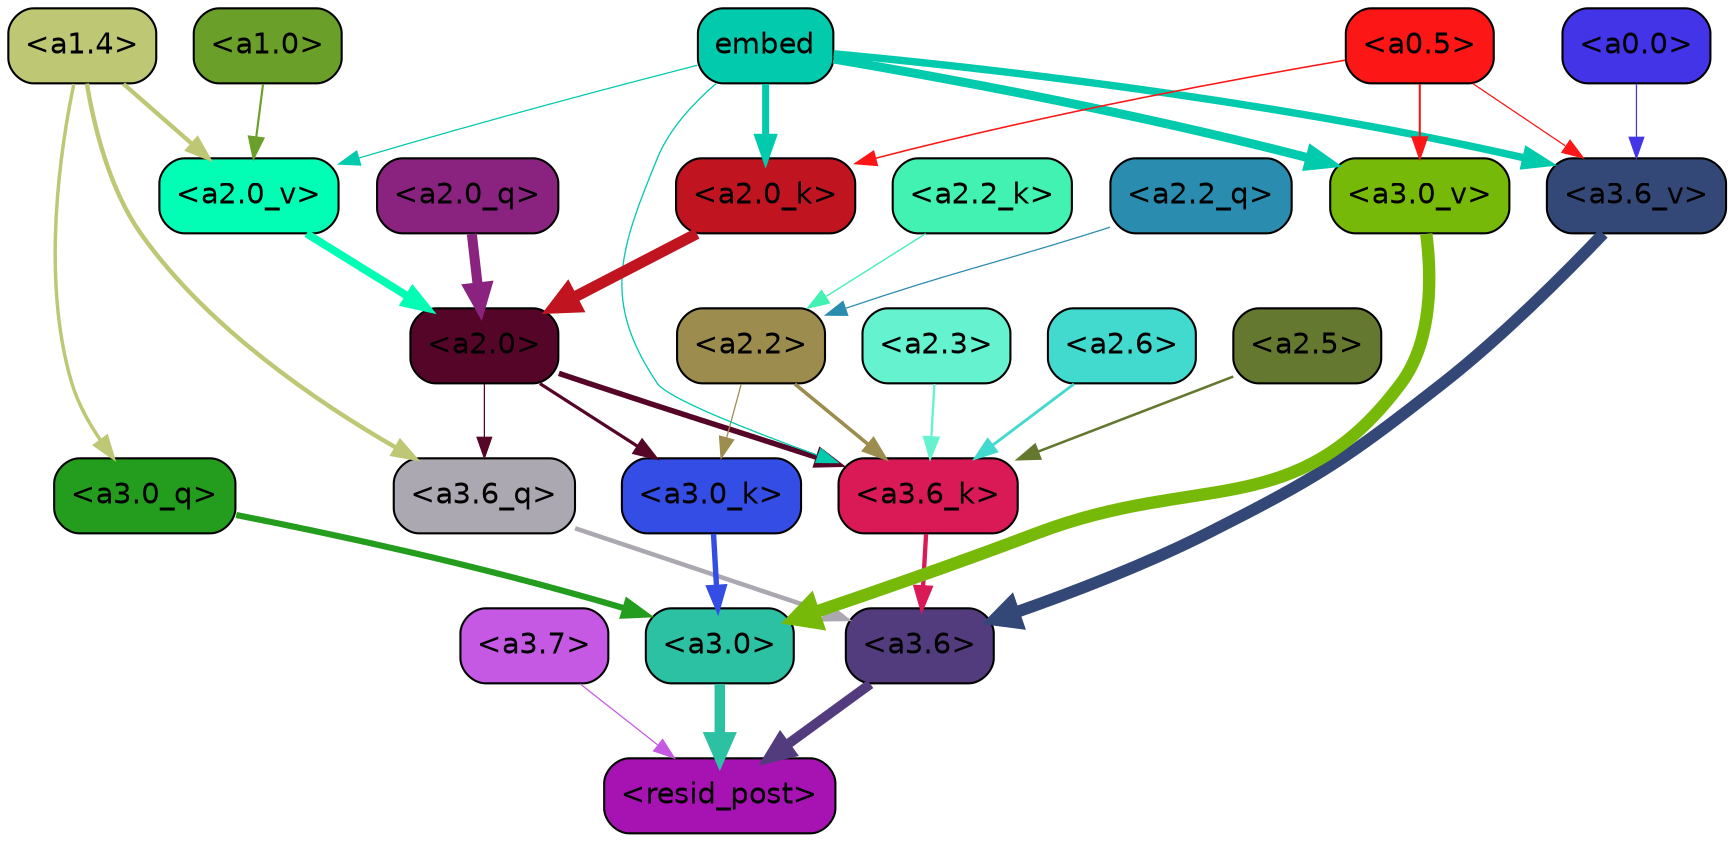 strict digraph "" {
	graph [bgcolor=transparent,
		layout=dot,
		overlap=false,
		splines=true
	];
	"<a3.7>"	[color=black,
		fillcolor="#c559e4",
		fontname=Helvetica,
		shape=box,
		style="filled, rounded"];
	"<resid_post>"	[color=black,
		fillcolor="#a613b2",
		fontname=Helvetica,
		shape=box,
		style="filled, rounded"];
	"<a3.7>" -> "<resid_post>"	[color="#c559e4",
		penwidth=0.6];
	"<a3.6>"	[color=black,
		fillcolor="#533c7e",
		fontname=Helvetica,
		shape=box,
		style="filled, rounded"];
	"<a3.6>" -> "<resid_post>"	[color="#533c7e",
		penwidth=4.748674273490906];
	"<a3.0>"	[color=black,
		fillcolor="#2dc1a3",
		fontname=Helvetica,
		shape=box,
		style="filled, rounded"];
	"<a3.0>" -> "<resid_post>"	[color="#2dc1a3",
		penwidth=5.004031300544739];
	"<a3.6_q>"	[color=black,
		fillcolor="#aba8b1",
		fontname=Helvetica,
		shape=box,
		style="filled, rounded"];
	"<a3.6_q>" -> "<a3.6>"	[color="#aba8b1",
		penwidth=2.1656854450702667];
	"<a3.0_q>"	[color=black,
		fillcolor="#249d1f",
		fontname=Helvetica,
		shape=box,
		style="filled, rounded"];
	"<a3.0_q>" -> "<a3.0>"	[color="#249d1f",
		penwidth=2.95696559548378];
	"<a3.6_k>"	[color=black,
		fillcolor="#d91a57",
		fontname=Helvetica,
		shape=box,
		style="filled, rounded"];
	"<a3.6_k>" -> "<a3.6>"	[color="#d91a57",
		penwidth=2.086437076330185];
	"<a3.0_k>"	[color=black,
		fillcolor="#334de5",
		fontname=Helvetica,
		shape=box,
		style="filled, rounded"];
	"<a3.0_k>" -> "<a3.0>"	[color="#334de5",
		penwidth=2.5988530814647675];
	"<a3.6_v>"	[color=black,
		fillcolor="#334876",
		fontname=Helvetica,
		shape=box,
		style="filled, rounded"];
	"<a3.6_v>" -> "<a3.6>"	[color="#334876",
		penwidth=5.669987380504608];
	"<a3.0_v>"	[color=black,
		fillcolor="#77b909",
		fontname=Helvetica,
		shape=box,
		style="filled, rounded"];
	"<a3.0_v>" -> "<a3.0>"	[color="#77b909",
		penwidth=5.9515902400016785];
	"<a2.0>"	[color=black,
		fillcolor="#550527",
		fontname=Helvetica,
		shape=box,
		style="filled, rounded"];
	"<a2.0>" -> "<a3.6_q>"	[color="#550527",
		penwidth=0.6];
	"<a2.0>" -> "<a3.6_k>"	[color="#550527",
		penwidth=2.6423546075820923];
	"<a2.0>" -> "<a3.0_k>"	[color="#550527",
		penwidth=1.5482127666473389];
	"<a1.4>"	[color=black,
		fillcolor="#bdc774",
		fontname=Helvetica,
		shape=box,
		style="filled, rounded"];
	"<a1.4>" -> "<a3.6_q>"	[color="#bdc774",
		penwidth=2.1035547256469727];
	"<a1.4>" -> "<a3.0_q>"	[color="#bdc774",
		penwidth=1.6541699171066284];
	"<a2.0_v>"	[color=black,
		fillcolor="#02fdb4",
		fontname=Helvetica,
		shape=box,
		style="filled, rounded"];
	"<a1.4>" -> "<a2.0_v>"	[color="#bdc774",
		penwidth=2.048949420452118];
	"<a2.6>"	[color=black,
		fillcolor="#42dacf",
		fontname=Helvetica,
		shape=box,
		style="filled, rounded"];
	"<a2.6>" -> "<a3.6_k>"	[color="#42dacf",
		penwidth=1.3718644380569458];
	"<a2.5>"	[color=black,
		fillcolor="#64782f",
		fontname=Helvetica,
		shape=box,
		style="filled, rounded"];
	"<a2.5>" -> "<a3.6_k>"	[color="#64782f",
		penwidth=1.231603980064392];
	"<a2.3>"	[color=black,
		fillcolor="#64f2cf",
		fontname=Helvetica,
		shape=box,
		style="filled, rounded"];
	"<a2.3>" -> "<a3.6_k>"	[color="#64f2cf",
		penwidth=1.1117559671401978];
	"<a2.2>"	[color=black,
		fillcolor="#9c8c4e",
		fontname=Helvetica,
		shape=box,
		style="filled, rounded"];
	"<a2.2>" -> "<a3.6_k>"	[color="#9c8c4e",
		penwidth=1.7315057516098022];
	"<a2.2>" -> "<a3.0_k>"	[color="#9c8c4e",
		penwidth=0.6];
	embed	[color=black,
		fillcolor="#01caad",
		fontname=Helvetica,
		shape=box,
		style="filled, rounded"];
	embed -> "<a3.6_k>"	[color="#01caad",
		penwidth=0.6229734420776367];
	embed -> "<a3.6_v>"	[color="#01caad",
		penwidth=3.56406831741333];
	embed -> "<a3.0_v>"	[color="#01caad",
		penwidth=4.293717980384827];
	"<a2.0_k>"	[color=black,
		fillcolor="#c01520",
		fontname=Helvetica,
		shape=box,
		style="filled, rounded"];
	embed -> "<a2.0_k>"	[color="#01caad",
		penwidth=3.348647713661194];
	embed -> "<a2.0_v>"	[color="#01caad",
		penwidth=0.6];
	"<a0.5>"	[color=black,
		fillcolor="#fc1615",
		fontname=Helvetica,
		shape=box,
		style="filled, rounded"];
	"<a0.5>" -> "<a3.6_v>"	[color="#fc1615",
		penwidth=0.6];
	"<a0.5>" -> "<a3.0_v>"	[color="#fc1615",
		penwidth=0.9916514158248901];
	"<a0.5>" -> "<a2.0_k>"	[color="#fc1615",
		penwidth=0.7479127645492554];
	"<a0.0>"	[color=black,
		fillcolor="#4334e8",
		fontname=Helvetica,
		shape=box,
		style="filled, rounded"];
	"<a0.0>" -> "<a3.6_v>"	[color="#4334e8",
		penwidth=0.6];
	"<a2.2_q>"	[color=black,
		fillcolor="#2a8db0",
		fontname=Helvetica,
		shape=box,
		style="filled, rounded"];
	"<a2.2_q>" -> "<a2.2>"	[color="#2a8db0",
		penwidth=0.6068362593650818];
	"<a2.0_q>"	[color=black,
		fillcolor="#8a2380",
		fontname=Helvetica,
		shape=box,
		style="filled, rounded"];
	"<a2.0_q>" -> "<a2.0>"	[color="#8a2380",
		penwidth=4.801594913005829];
	"<a2.2_k>"	[color=black,
		fillcolor="#42f2b3",
		fontname=Helvetica,
		shape=box,
		style="filled, rounded"];
	"<a2.2_k>" -> "<a2.2>"	[color="#42f2b3",
		penwidth=0.6648573875427246];
	"<a2.0_k>" -> "<a2.0>"	[color="#c01520",
		penwidth=5.364346981048584];
	"<a2.0_v>" -> "<a2.0>"	[color="#02fdb4",
		penwidth=3.76983106136322];
	"<a1.0>"	[color=black,
		fillcolor="#6aa029",
		fontname=Helvetica,
		shape=box,
		style="filled, rounded"];
	"<a1.0>" -> "<a2.0_v>"	[color="#6aa029",
		penwidth=1.0333166718482971];
}

